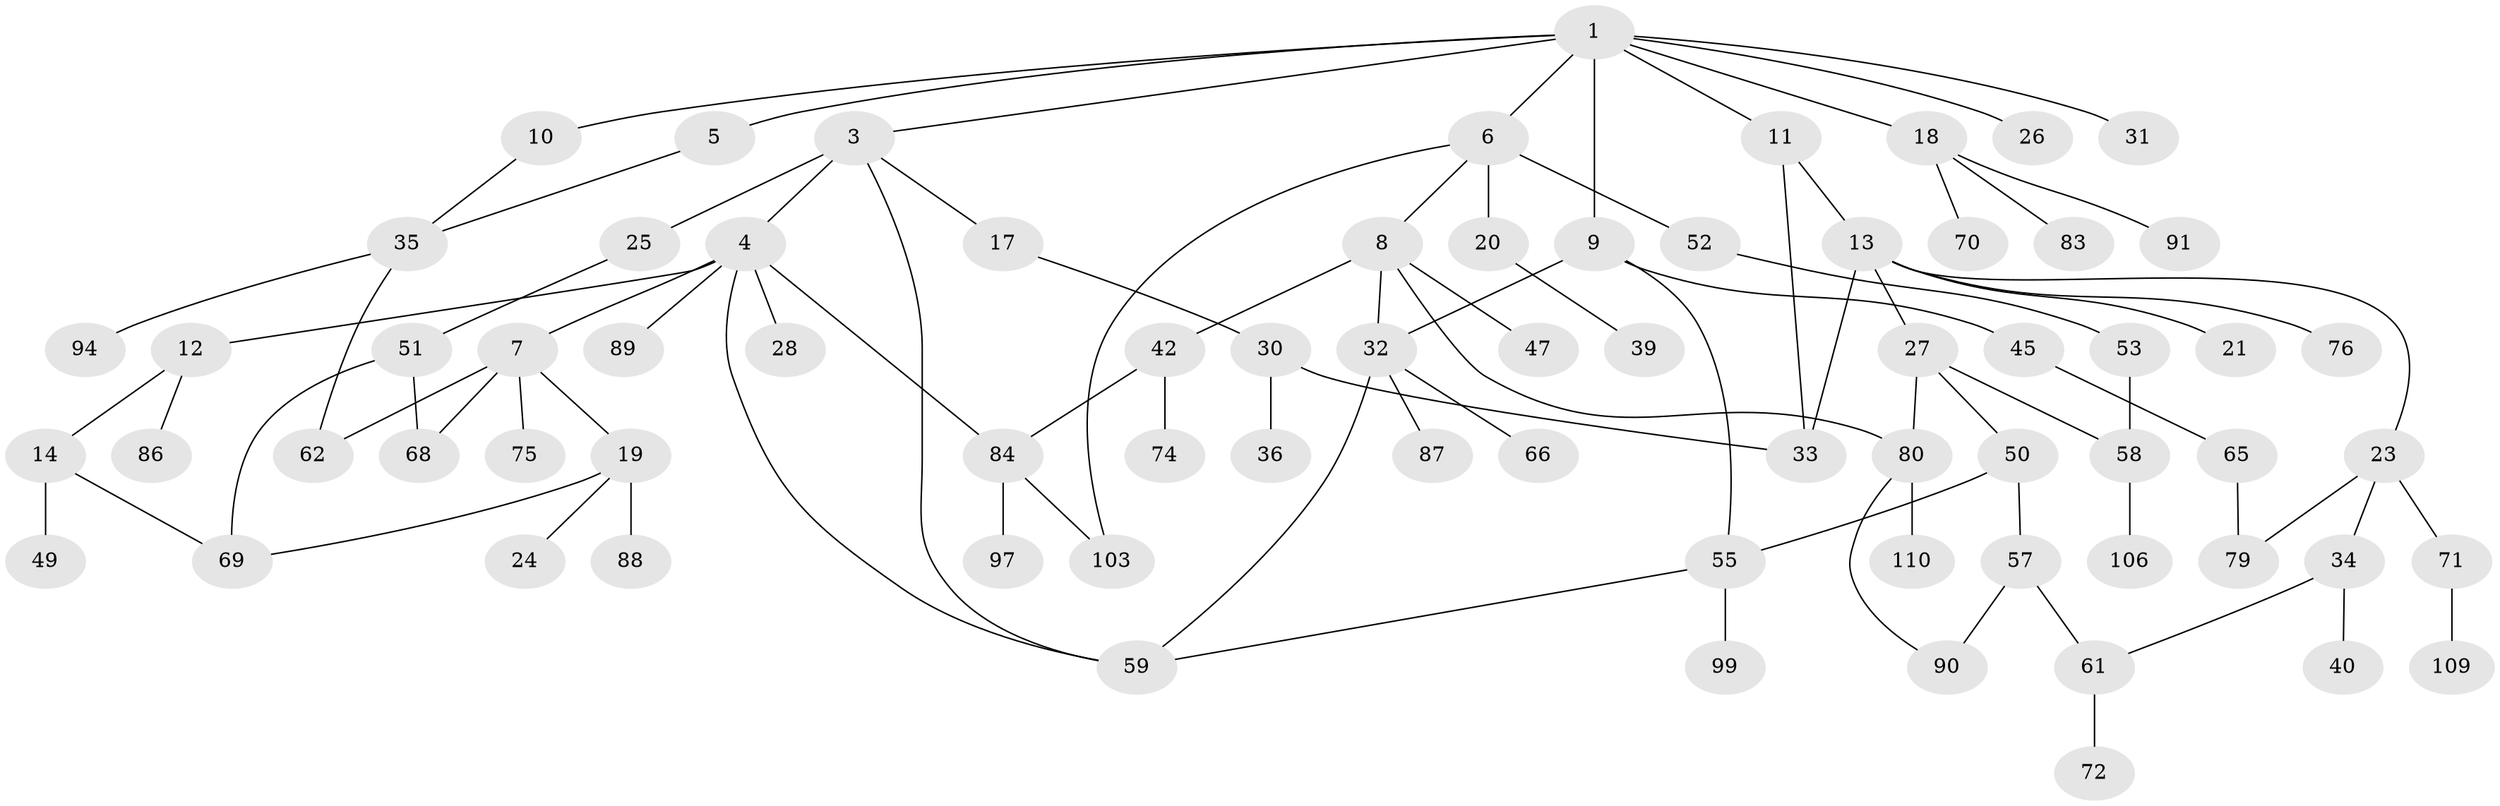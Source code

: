 // Generated by graph-tools (version 1.1) at 2025/51/02/27/25 19:51:39]
// undirected, 74 vertices, 92 edges
graph export_dot {
graph [start="1"]
  node [color=gray90,style=filled];
  1 [super="+2"];
  3 [super="+15"];
  4 [super="+107"];
  5;
  6 [super="+43"];
  7;
  8 [super="+38"];
  9 [super="+78"];
  10;
  11;
  12;
  13 [super="+22"];
  14 [super="+16"];
  17;
  18 [super="+29"];
  19 [super="+48"];
  20;
  21;
  23 [super="+41"];
  24;
  25 [super="+44"];
  26;
  27;
  28;
  30 [super="+46"];
  31 [super="+56"];
  32;
  33 [super="+96"];
  34 [super="+37"];
  35 [super="+67"];
  36;
  39 [super="+77"];
  40 [super="+111"];
  42;
  45 [super="+60"];
  47;
  49;
  50;
  51;
  52 [super="+73"];
  53 [super="+54"];
  55 [super="+82"];
  57 [super="+63"];
  58 [super="+64"];
  59 [super="+95"];
  61 [super="+92"];
  62 [super="+85"];
  65;
  66;
  68 [super="+81"];
  69 [super="+102"];
  70;
  71;
  72 [super="+93"];
  74;
  75 [super="+105"];
  76 [super="+98"];
  79 [super="+108"];
  80 [super="+104"];
  83;
  84 [super="+101"];
  86;
  87;
  88;
  89;
  90;
  91;
  94;
  97 [super="+100"];
  99;
  103;
  106;
  109;
  110;
  1 -- 5;
  1 -- 9;
  1 -- 10;
  1 -- 18;
  1 -- 26;
  1 -- 31;
  1 -- 3;
  1 -- 11;
  1 -- 6;
  3 -- 4;
  3 -- 25 [weight=2];
  3 -- 17;
  3 -- 59;
  4 -- 7;
  4 -- 12;
  4 -- 28;
  4 -- 89;
  4 -- 84;
  4 -- 59;
  5 -- 35;
  6 -- 8;
  6 -- 20;
  6 -- 52;
  6 -- 103;
  7 -- 19;
  7 -- 62;
  7 -- 75;
  7 -- 68;
  8 -- 32;
  8 -- 42;
  8 -- 47;
  8 -- 80;
  9 -- 45;
  9 -- 32;
  9 -- 55;
  10 -- 35;
  11 -- 13;
  11 -- 33;
  12 -- 14;
  12 -- 86;
  13 -- 21;
  13 -- 27;
  13 -- 76;
  13 -- 23;
  13 -- 33;
  14 -- 49;
  14 -- 69;
  17 -- 30;
  18 -- 83;
  18 -- 91;
  18 -- 70;
  19 -- 24;
  19 -- 88;
  19 -- 69;
  20 -- 39;
  23 -- 34;
  23 -- 71;
  23 -- 79;
  25 -- 51;
  27 -- 50;
  27 -- 58;
  27 -- 80;
  30 -- 33;
  30 -- 36;
  32 -- 66;
  32 -- 87;
  32 -- 59;
  34 -- 40;
  34 -- 61;
  35 -- 94;
  35 -- 62;
  42 -- 74;
  42 -- 84;
  45 -- 65;
  50 -- 55;
  50 -- 57;
  51 -- 68;
  51 -- 69;
  52 -- 53;
  53 -- 58;
  55 -- 59;
  55 -- 99;
  57 -- 90;
  57 -- 61;
  58 -- 106;
  61 -- 72;
  65 -- 79;
  71 -- 109;
  80 -- 110;
  80 -- 90;
  84 -- 97;
  84 -- 103;
}
